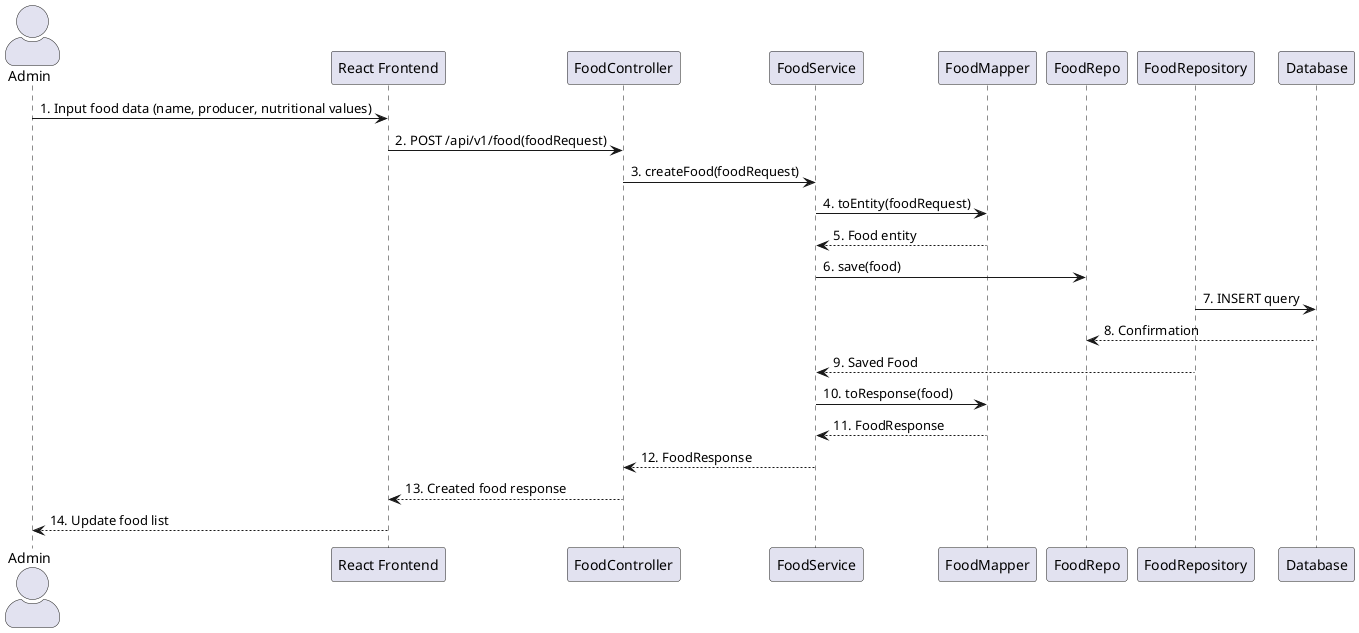 @startuml

skinparam actorStyle awesome

actor Admin
Admin -> "React Frontend" : 1. Input food data (name, producer, nutritional values)
"React Frontend" -> "FoodController" : 2. POST /api/v1/food(foodRequest)
"FoodController" -> "FoodService" : 3. createFood(foodRequest)
"FoodService" -> "FoodMapper" : 4. toEntity(foodRequest)
"FoodMapper" --> "FoodService" : 5. Food entity
"FoodService" -> "FoodRepo" : 6. save(food)
"FoodRepository" -> "Database" : 7. INSERT query
"Database" --> "FoodRepo" : 8. Confirmation
"FoodRepository" --> "FoodService" : 9. Saved Food
"FoodService" -> "FoodMapper" : 10. toResponse(food)
"FoodMapper" --> "FoodService" : 11. FoodResponse
"FoodService" --> "FoodController" : 12. FoodResponse
"FoodController" --> "React Frontend" : 13. Created food response
"React Frontend" --> Admin : 14. Update food list
@enduml
